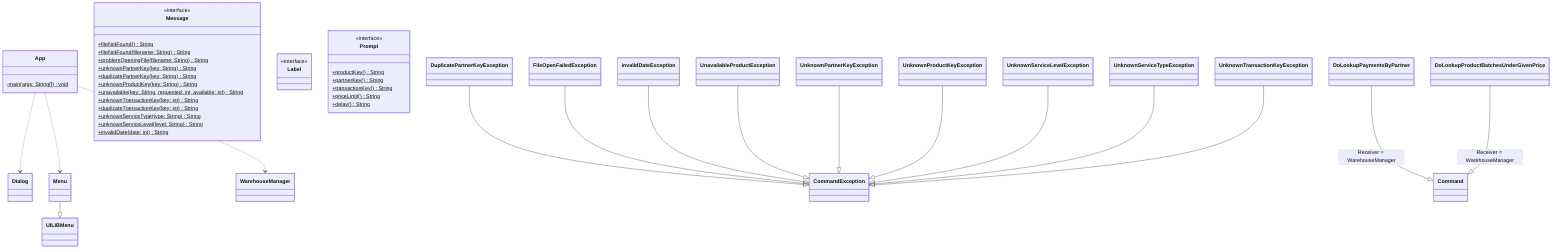classDiagram
  %% ggc.app
  class App {
    -main(args: String[])$ void
  }

  %% ggc.app.exceptions
  class Message {
    <<interface>>
    +fileNotFound()$ String
    +fileNotFound(filename: String)$ String
    +problemOpeningFile(filename: String)$ String
    +unknownPartnerKey(key: String)$ String
    +duplicatePartnerKey(key: String)$ String
    +unknownProductKey(key: String)$ String
    +unavailable(key: String, requested: int, available: int)$ String
    +unknownTransactionKey(key: int)$ String
    +duplicateTransactionKey(key: int)$ String
    +unknownServiceType(type: String)$ String
    +unknownServiceLevel(level: String)$ String
    +invalidDate(date: int)$ String
  }
  
  %% ggc.app.lookups
  %% TODO: include constants?
  class Label {
    <<interface>>
  }

  %% ggc.app.lookups
  class Prompt {
    <<interface>>
    +productKey()$ String
    +partnerKey()$ String
    +transactionKey()$ String
    +priceLimit()$ String
    +delay()$ String
  }

  %% pt.tecnico.uilib.Dialog
  App ..> Dialog
  App ..> Menu
  %% gcc
  App ..> WarehouseManager

  %% pt.tecnico.uilib.menus.CommandException
  %% ggc.app.exceptions
  DuplicatePartnerKeyException --|> CommandException
  FileOpenFailedException --|> CommandException
  InvalidDateException --|> CommandException
  UnavailableProductException --|> CommandException
  UnknownPartnerKeyException --|> CommandException
  UnknownProductKeyException --|> CommandException
  UnknownServiceLevelException --|> CommandException
  UnknownServiceTypeException --|> CommandException
  UnknownTransactionKeyException --|> CommandException

  %% pt.tecnico.uilib.menus.Command
  %% pt.tecnico.uilib.menus.CommandException
  %% ggc.app.lookups
  DoLookupPaymentsByPartner --|> Command : Receiver = WarehouseManager
  DoLookupProductBatchesUnderGivenPrice --|> Command : Receiver = WarehouseManager 

  %% pt.tecnico.uilib.menus.Menu
  %% ggc.app.lookups
  Menu --|> UILIBMenu